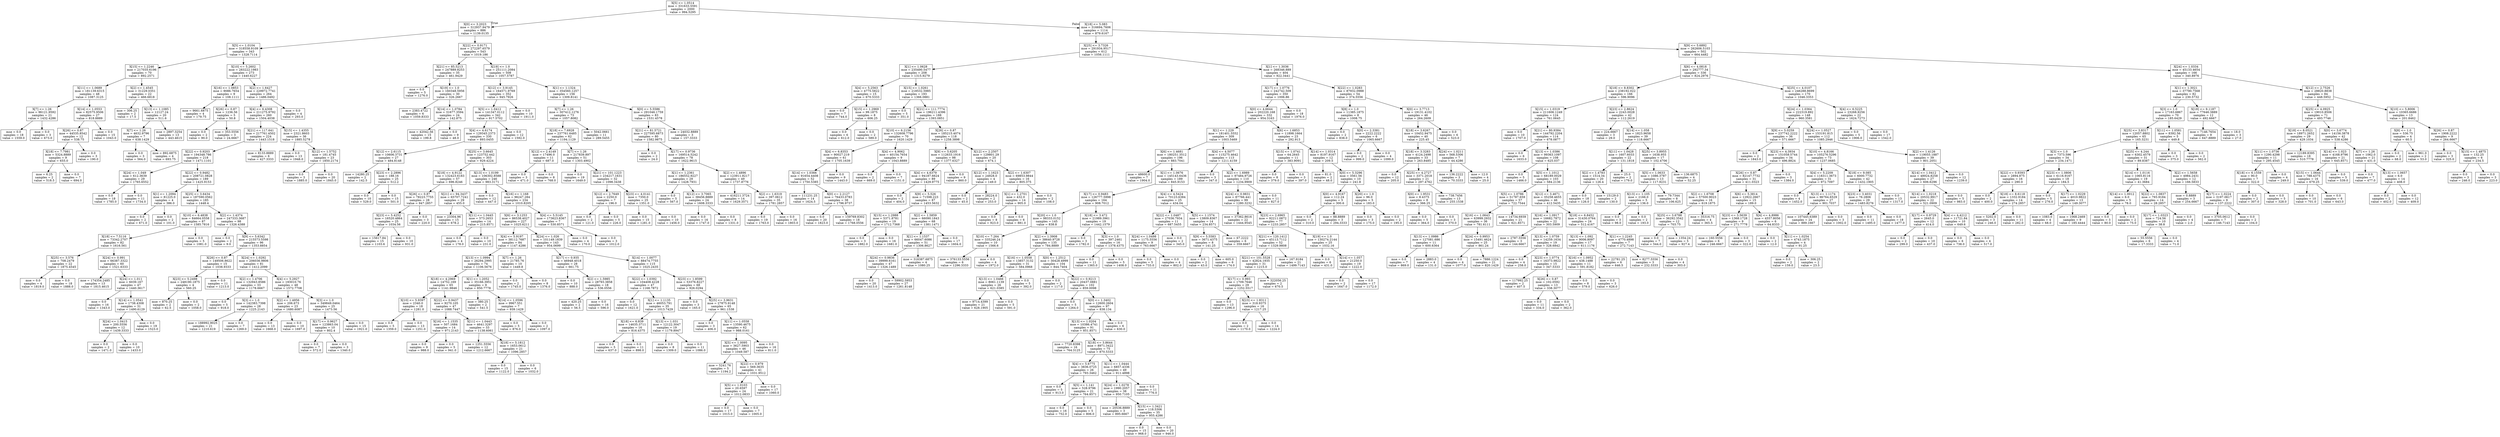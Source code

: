 digraph Tree {
node [shape=box] ;
0 [label="X[5] <= 1.0514\nmse = 331633.5591\nsamples = 2000\nvalue = 994.5295"] ;
1 [label="X[0] <= 3.2023\nmse = 312937.9479\nsamples = 886\nvalue = 1139.0135"] ;
0 -> 1 [labeldistance=2.5, labelangle=45, headlabel="True"] ;
2 [label="X[5] <= 1.0104\nmse = 318558.9109\nsamples = 343\nvalue = 1328.7114"] ;
1 -> 2 ;
3 [label="X[15] <= 1.2246\nmse = 217035.6196\nsamples = 70\nvalue = 892.2571"] ;
2 -> 3 ;
4 [label="X[11] <= 1.0689\nmse = 181139.6315\nsamples = 48\nvalue = 1087.3125"] ;
3 -> 4 ;
5 [label="X[7] <= 1.26\nmse = 96121.9592\nsamples = 21\nvalue = 1432.4286"] ;
4 -> 5 ;
6 [label="mse = 0.0\nsamples = 18\nvalue = 1559.0"] ;
5 -> 6 ;
7 [label="mse = 0.0\nsamples = 3\nvalue = 673.0"] ;
5 -> 7 ;
8 [label="X[14] <= 1.0553\nmse = 82575.9506\nsamples = 27\nvalue = 818.8889"] ;
4 -> 8 ;
9 [label="X[26] <= 0.87\nmse = 44535.8542\nsamples = 12\nvalue = 538.75"] ;
8 -> 9 ;
10 [label="X[18] <= 7.7981\nmse = 5324.8889\nsamples = 9\nvalue = 655.0"] ;
9 -> 10 ;
11 [label="mse = 6.25\nsamples = 2\nvalue = 518.5"] ;
10 -> 11 ;
12 [label="mse = 0.0\nsamples = 7\nvalue = 694.0"] ;
10 -> 12 ;
13 [label="mse = 0.0\nsamples = 3\nvalue = 190.0"] ;
9 -> 13 ;
14 [label="mse = 0.0\nsamples = 15\nvalue = 1043.0"] ;
8 -> 14 ;
15 [label="X[2] <= 1.4545\nmse = 31229.0351\nsamples = 22\nvalue = 466.6818"] ;
3 -> 15 ;
16 [label="mse = 306.25\nsamples = 2\nvalue = 17.5"] ;
15 -> 16 ;
17 [label="X[13] <= 1.1085\nmse = 12127.24\nsamples = 20\nvalue = 511.6"] ;
15 -> 17 ;
18 [label="X[7] <= 1.26\nmse = 4632.9796\nsamples = 7\nvalue = 638.1429"] ;
17 -> 18 ;
19 [label="mse = 0.0\nsamples = 3\nvalue = 564.0"] ;
18 -> 19 ;
20 [label="mse = 892.6875\nsamples = 4\nvalue = 693.75"] ;
18 -> 20 ;
21 [label="mse = 2897.3254\nsamples = 13\nvalue = 443.4615"] ;
17 -> 21 ;
22 [label="X[10] <= 5.2602\nmse = 283222.1983\nsamples = 273\nvalue = 1440.6227"] ;
2 -> 22 ;
23 [label="X[16] <= 1.0853\nmse = 9086.7654\nsamples = 9\nvalue = 108.1111"] ;
22 -> 23 ;
24 [label="mse = 9661.6875\nsamples = 4\nvalue = 179.75"] ;
23 -> 24 ;
25 [label="X[26] <= 0.87\nmse = 1236.56\nsamples = 5\nvalue = 50.8"] ;
23 -> 25 ;
26 [label="mse = 0.0\nsamples = 2\nvalue = 90.0"] ;
25 -> 26 ;
27 [label="mse = 353.5556\nsamples = 3\nvalue = 24.6667"] ;
25 -> 27 ;
28 [label="X[2] <= 1.6427\nmse = 229972.7741\nsamples = 264\nvalue = 1486.0492"] ;
22 -> 28 ;
29 [label="X[4] <= 6.4308\nmse = 211275.9792\nsamples = 260\nvalue = 1504.4038"] ;
28 -> 29 ;
30 [label="X[21] <= 117.641\nmse = 217761.4502\nsamples = 224\nvalue = 1443.1518"] ;
29 -> 30 ;
31 [label="X[22] <= 0.9203\nmse = 194348.786\nsamples = 218\nvalue = 1471.1101"] ;
30 -> 31 ;
32 [label="X[24] <= 1.049\nmse = 612.3639\nsamples = 29\nvalue = 1765.6552"] ;
31 -> 32 ;
33 [label="mse = 0.0\nsamples = 18\nvalue = 1785.0"] ;
32 -> 33 ;
34 [label="mse = 0.0\nsamples = 11\nvalue = 1734.0"] ;
32 -> 34 ;
35 [label="X[22] <= 0.9482\nmse = 208721.0828\nsamples = 189\nvalue = 1425.9153"] ;
31 -> 35 ;
36 [label="X[1] <= 1.2094\nmse = 81225.0\nsamples = 4\nvalue = 386.0"] ;
35 -> 36 ;
37 [label="mse = 0.0\nsamples = 2\nvalue = 671.0"] ;
36 -> 37 ;
38 [label="mse = 0.0\nsamples = 2\nvalue = 101.0"] ;
36 -> 38 ;
39 [label="X[25] <= 3.6434\nmse = 187590.0562\nsamples = 185\nvalue = 1448.4"] ;
35 -> 39 ;
40 [label="X[10] <= 6.4838\nmse = 84664.0558\nsamples = 87\nvalue = 1585.7816"] ;
39 -> 40 ;
41 [label="X[18] <= 7.5116\nmse = 73342.2707\nsamples = 82\nvalue = 1616.561"] ;
40 -> 41 ;
42 [label="X[25] <= 3.576\nmse = 708.2479\nsamples = 22\nvalue = 1875.4545"] ;
41 -> 42 ;
43 [label="mse = 0.0\nsamples = 4\nvalue = 1819.0"] ;
42 -> 43 ;
44 [label="mse = 0.0\nsamples = 18\nvalue = 1888.0"] ;
42 -> 44 ;
45 [label="X[24] <= 0.991\nmse = 66387.3322\nsamples = 60\nvalue = 1521.6333"] ;
41 -> 45 ;
46 [label="mse = 174354.2485\nsamples = 13\nvalue = 1815.4615"] ;
45 -> 46 ;
47 [label="X[24] <= 1.011\nmse = 6039.167\nsamples = 47\nvalue = 1440.3617"] ;
45 -> 47 ;
48 [label="mse = 0.0\nsamples = 16\nvalue = 1343.0"] ;
47 -> 48 ;
49 [label="X[14] <= 1.0541\nmse = 1738.4308\nsamples = 31\nvalue = 1490.6129"] ;
47 -> 49 ;
50 [label="X[24] <= 1.0415\nmse = 200.5556\nsamples = 12\nvalue = 1439.3333"] ;
49 -> 50 ;
51 [label="mse = 0.0\nsamples = 2\nvalue = 1471.0"] ;
50 -> 51 ;
52 [label="mse = 0.0\nsamples = 10\nvalue = 1433.0"] ;
50 -> 52 ;
53 [label="mse = 0.0\nsamples = 19\nvalue = 1523.0"] ;
49 -> 53 ;
54 [label="mse = 0.0\nsamples = 5\nvalue = 1081.0"] ;
40 -> 54 ;
55 [label="X[2] <= 1.4374\nmse = 247333.3687\nsamples = 98\nvalue = 1326.4388"] ;
39 -> 55 ;
56 [label="mse = 0.0\nsamples = 2\nvalue = 9.0"] ;
55 -> 56 ;
57 [label="X[9] <= 5.6342\nmse = 215573.5598\nsamples = 96\nvalue = 1353.8854"] ;
55 -> 57 ;
58 [label="X[26] <= 0.87\nmse = 149506.8622\nsamples = 15\nvalue = 1038.9333"] ;
57 -> 58 ;
59 [label="X[23] <= 5.2498\nmse = 248190.1875\nsamples = 4\nvalue = 560.25"] ;
58 -> 59 ;
60 [label="mse = 870.25\nsamples = 2\nvalue = 62.5"] ;
59 -> 60 ;
61 [label="mse = 0.0\nsamples = 2\nvalue = 1058.0"] ;
59 -> 61 ;
62 [label="mse = 0.0\nsamples = 11\nvalue = 1213.0"] ;
58 -> 62 ;
63 [label="X[24] <= 1.0292\nmse = 206036.9806\nsamples = 81\nvalue = 1412.2099"] ;
57 -> 63 ;
64 [label="X[2] <= 1.4706\nmse = 132943.8586\nsamples = 33\nvalue = 1178.6667"] ;
63 -> 64 ;
65 [label="mse = 0.0\nsamples = 5\nvalue = 918.0"] ;
64 -> 65 ;
66 [label="X[3] <= 1.0\nmse = 142383.7398\nsamples = 28\nvalue = 1225.2143"] ;
64 -> 66 ;
67 [label="mse = 188992.9025\nsamples = 21\nvalue = 1210.619"] ;
66 -> 67 ;
68 [label="mse = 0.0\nsamples = 7\nvalue = 1269.0"] ;
66 -> 68 ;
69 [label="X[4] <= 5.2927\nmse = 193010.76\nsamples = 48\nvalue = 1572.7708"] ;
63 -> 69 ;
70 [label="X[2] <= 1.4956\nmse = 206.673\nsamples = 23\nvalue = 1680.6087"] ;
69 -> 70 ;
71 [label="mse = 0.0\nsamples = 13\nvalue = 1668.0"] ;
70 -> 71 ;
72 [label="mse = 0.0\nsamples = 10\nvalue = 1697.0"] ;
70 -> 72 ;
73 [label="X[3] <= 1.0\nmse = 349849.0464\nsamples = 25\nvalue = 1473.56"] ;
69 -> 73 ;
74 [label="X[17] <= 0.9627\nmse = 123863.04\nsamples = 10\nvalue = 802.4"] ;
73 -> 74 ;
75 [label="mse = 0.0\nsamples = 7\nvalue = 572.0"] ;
74 -> 75 ;
76 [label="mse = 0.0\nsamples = 3\nvalue = 1340.0"] ;
74 -> 76 ;
77 [label="mse = 0.0\nsamples = 15\nvalue = 1921.0"] ;
73 -> 77 ;
78 [label="mse = 8133.8889\nsamples = 6\nvalue = 427.3333"] ;
30 -> 78 ;
79 [label="X[15] <= 1.4355\nmse = 2321.8603\nsamples = 36\nvalue = 1885.5278"] ;
29 -> 79 ;
80 [label="mse = 0.0\nsamples = 13\nvalue = 1948.0"] ;
79 -> 80 ;
81 [label="X[12] <= 1.5752\nmse = 181.4745\nsamples = 23\nvalue = 1850.2174"] ;
79 -> 81 ;
82 [label="mse = 0.0\nsamples = 3\nvalue = 1885.0"] ;
81 -> 82 ;
83 [label="mse = 0.0\nsamples = 20\nvalue = 1845.0"] ;
81 -> 83 ;
84 [label="mse = 0.0\nsamples = 4\nvalue = 293.0"] ;
28 -> 84 ;
85 [label="X[22] <= 0.9171\nmse = 272297.6579\nsamples = 543\nvalue = 1019.186"] ;
1 -> 85 ;
86 [label="X[21] <= 85.5213\nmse = 247889.8253\nsamples = 35\nvalue = 461.9429"] ;
85 -> 86 ;
87 [label="mse = 0.0\nsamples = 5\nvalue = 1276.0"] ;
86 -> 87 ;
88 [label="X[19] <= 1.0\nmse = 160348.5956\nsamples = 30\nvalue = 326.2667"] ;
86 -> 88 ;
89 [label="mse = 2383.4722\nsamples = 6\nvalue = 1059.8333"] ;
88 -> 89 ;
90 [label="X[14] <= 1.0784\nmse = 31677.3594\nsamples = 24\nvalue = 142.875"] ;
88 -> 90 ;
91 [label="mse = 42042.56\nsamples = 15\nvalue = 199.8"] ;
90 -> 91 ;
92 [label="mse = 0.0\nsamples = 9\nvalue = 48.0"] ;
90 -> 92 ;
93 [label="X[19] <= 1.0\nmse = 251111.2084\nsamples = 508\nvalue = 1057.5787"] ;
85 -> 93 ;
94 [label="X[12] <= 3.9145\nmse = 164571.9769\nsamples = 352\nvalue = 945.7926"] ;
93 -> 94 ;
95 [label="X[5] <= 1.0412\nmse = 141347.0112\nsamples = 342\nvalue = 917.5702"] ;
94 -> 95 ;
96 [label="X[4] <= 4.6174\nmse = 129345.2373\nsamples = 330\nvalue = 893.0455"] ;
95 -> 96 ;
97 [label="X[12] <= 2.6115\nmse = 10606.3731\nsamples = 27\nvalue = 484.8148"] ;
96 -> 97 ;
98 [label="mse = 14280.25\nsamples = 2\nvalue = 142.5"] ;
97 -> 98 ;
99 [label="X[23] <= 2.2896\nmse = 188.16\nsamples = 25\nvalue = 512.2"] ;
97 -> 99 ;
100 [label="mse = 0.0\nsamples = 10\nvalue = 529.0"] ;
99 -> 100 ;
101 [label="mse = 0.0\nsamples = 15\nvalue = 501.0"] ;
99 -> 101 ;
102 [label="X[25] <= 3.6645\nmse = 123752.442\nsamples = 303\nvalue = 929.4224"] ;
96 -> 102 ;
103 [label="X[18] <= 4.9122\nmse = 132423.6183\nsamples = 57\nvalue = 696.8246"] ;
102 -> 103 ;
104 [label="X[26] <= 0.87\nmse = 78223.7755\nsamples = 28\nvalue = 947.2857"] ;
103 -> 104 ;
105 [label="X[23] <= 5.4252\nmse = 16520.4864\nsamples = 25\nvalue = 1034.56"] ;
104 -> 105 ;
106 [label="mse = 15617.84\nsamples = 15\nvalue = 1103.6"] ;
105 -> 106 ;
107 [label="mse = 0.0\nsamples = 10\nvalue = 931.0"] ;
105 -> 107 ;
108 [label="mse = 0.0\nsamples = 3\nvalue = 220.0"] ;
104 -> 108 ;
109 [label="X[21] <= 94.3437\nmse = 65707.7241\nsamples = 29\nvalue = 455.0"] ;
103 -> 109 ;
110 [label="mse = 23304.96\nsamples = 15\nvalue = 678.2"] ;
109 -> 110 ;
111 [label="X[11] <= 1.0445\nmse = 573.2653\nsamples = 14\nvalue = 215.8571"] ;
109 -> 111 ;
112 [label="mse = 0.0\nsamples = 4\nvalue = 178.0"] ;
111 -> 112 ;
113 [label="mse = 0.0\nsamples = 10\nvalue = 231.0"] ;
111 -> 113 ;
114 [label="X[13] <= 1.0199\nmse = 106302.8588\nsamples = 246\nvalue = 983.3171"] ;
102 -> 114 ;
115 [label="mse = 0.0\nsamples = 12\nvalue = 447.0"] ;
114 -> 115 ;
116 [label="X[16] <= 1.168\nmse = 96247.284\nsamples = 234\nvalue = 1010.8205"] ;
114 -> 116 ;
117 [label="X[6] <= 3.1253\nmse = 86538.4027\nsamples = 227\nvalue = 1025.6211"] ;
116 -> 117 ;
118 [label="X[4] <= 5.9197\nmse = 38112.7687\nsamples = 84\nvalue = 1147.4286"] ;
117 -> 118 ;
119 [label="X[13] <= 1.0994\nmse = 26294.2995\nsamples = 74\nvalue = 1106.5676"] ;
118 -> 119 ;
120 [label="X[18] <= 4.2969\nmse = 14752.169\nsamples = 65\nvalue = 1141.9846"] ;
119 -> 120 ;
121 [label="X[10] <= 5.9397\nmse = 2340.0\nsamples = 18\nvalue = 1281.0"] ;
120 -> 121 ;
122 [label="mse = 0.0\nsamples = 5\nvalue = 1359.0"] ;
121 -> 122 ;
123 [label="mse = 0.0\nsamples = 13\nvalue = 1251.0"] ;
121 -> 123 ;
124 [label="X[22] <= 0.9437\nmse = 9270.105\nsamples = 47\nvalue = 1088.7447"] ;
120 -> 124 ;
125 [label="X[16] <= 1.1535\nmse = 507.1684\nsamples = 14\nvalue = 971.2143"] ;
124 -> 125 ;
126 [label="mse = 0.0\nsamples = 9\nvalue = 988.0"] ;
125 -> 126 ;
127 [label="mse = 0.0\nsamples = 5\nvalue = 941.0"] ;
125 -> 127 ;
128 [label="X[11] <= 1.0443\nmse = 4641.3297\nsamples = 33\nvalue = 1138.6061"] ;
124 -> 128 ;
129 [label="mse = 1251.5556\nsamples = 12\nvalue = 1212.6667"] ;
128 -> 129 ;
130 [label="X[18] <= 5.1812\nmse = 1653.0612\nsamples = 21\nvalue = 1096.2857"] ;
128 -> 130 ;
131 [label="mse = 0.0\nsamples = 15\nvalue = 1122.0"] ;
130 -> 131 ;
132 [label="mse = 0.0\nsamples = 6\nvalue = 1032.0"] ;
130 -> 132 ;
133 [label="X[1] <= 1.2052\nmse = 35166.3951\nsamples = 9\nvalue = 850.7778"] ;
119 -> 133 ;
134 [label="mse = 380.25\nsamples = 2\nvalue = 541.5"] ;
133 -> 134 ;
135 [label="X[14] <= 1.0596\nmse = 9967.551\nsamples = 7\nvalue = 939.1429"] ;
133 -> 135 ;
136 [label="mse = 0.0\nsamples = 5\nvalue = 876.0"] ;
135 -> 136 ;
137 [label="mse = 0.0\nsamples = 2\nvalue = 1097.0"] ;
135 -> 137 ;
138 [label="X[7] <= 1.26\nmse = 21785.76\nsamples = 10\nvalue = 1449.8"] ;
118 -> 138 ;
139 [label="mse = 0.0\nsamples = 2\nvalue = 1745.0"] ;
138 -> 139 ;
140 [label="mse = 0.0\nsamples = 8\nvalue = 1376.0"] ;
138 -> 140 ;
141 [label="X[24] <= 1.026\nmse = 101149.1839\nsamples = 143\nvalue = 954.0699"] ;
117 -> 141 ;
142 [label="X[17] <= 0.935\nmse = 46948.4018\nsamples = 28\nvalue = 661.75"] ;
141 -> 142 ;
143 [label="mse = 0.0\nsamples = 10\nvalue = 888.0"] ;
142 -> 143 ;
144 [label="X[2] <= 1.5985\nmse = 28793.3858\nsamples = 18\nvalue = 536.0556"] ;
142 -> 144 ;
145 [label="mse = 420.25\nsamples = 2\nvalue = 56.5"] ;
144 -> 145 ;
146 [label="mse = 0.0\nsamples = 16\nvalue = 596.0"] ;
144 -> 146 ;
147 [label="X[14] <= 1.0077\nmse = 88474.7755\nsamples = 115\nvalue = 1025.2435"] ;
141 -> 147 ;
148 [label="X[22] <= 1.0392\nmse = 104408.4228\nsamples = 47\nvalue = 1168.7872"] ;
147 -> 148 ;
149 [label="mse = 0.0\nsamples = 12\nvalue = 1621.0"] ;
148 -> 149 ;
150 [label="X[1] <= 1.1135\nmse = 46053.791\nsamples = 35\nvalue = 1013.7429"] ;
148 -> 150 ;
151 [label="X[18] <= 6.839\nmse = 14635.3711\nsamples = 16\nvalue = 816.4375"] ;
150 -> 151 ;
152 [label="mse = 0.0\nsamples = 5\nvalue = 637.0"] ;
151 -> 152 ;
153 [label="mse = 0.0\nsamples = 11\nvalue = 898.0"] ;
151 -> 153 ;
154 [label="X[13] <= 1.031\nmse = 12122.3047\nsamples = 19\nvalue = 1179.8947"] ;
150 -> 154 ;
155 [label="mse = 0.0\nsamples = 8\nvalue = 1309.0"] ;
154 -> 155 ;
156 [label="mse = 0.0\nsamples = 11\nvalue = 1086.0"] ;
154 -> 156 ;
157 [label="X[23] <= 1.8599\nmse = 53376.8227\nsamples = 68\nvalue = 926.0294"] ;
147 -> 157 ;
158 [label="mse = 0.0\nsamples = 3\nvalue = 165.0"] ;
157 -> 158 ;
159 [label="X[25] <= 3.9631\nmse = 27875.9148\nsamples = 65\nvalue = 961.1538"] ;
157 -> 159 ;
160 [label="mse = 0.0\nsamples = 3\nvalue = 406.0"] ;
159 -> 160 ;
161 [label="X[11] <= 1.0558\nmse = 13590.4675\nsamples = 62\nvalue = 988.0161"] ;
159 -> 161 ;
162 [label="X[5] <= 1.0095\nmse = 3627.5903\nsamples = 46\nvalue = 1049.587"] ;
161 -> 162 ;
163 [label="mse = 5241.76\nsamples = 5\nvalue = 1194.2"] ;
162 -> 163 ;
164 [label="X[22] <= 0.979\nmse = 569.3635\nsamples = 41\nvalue = 1031.9512"] ;
162 -> 164 ;
165 [label="X[5] <= 1.0103\nmse = 20.6597\nsamples = 24\nvalue = 1012.0833"] ;
164 -> 165 ;
166 [label="mse = 0.0\nsamples = 17\nvalue = 1015.0"] ;
165 -> 166 ;
167 [label="mse = 0.0\nsamples = 7\nvalue = 1005.0"] ;
165 -> 167 ;
168 [label="mse = 0.0\nsamples = 17\nvalue = 1060.0"] ;
164 -> 168 ;
169 [label="mse = 0.0\nsamples = 16\nvalue = 811.0"] ;
161 -> 169 ;
170 [label="X[4] <= 5.5145\nmse = 173623.8367\nsamples = 7\nvalue = 530.8571"] ;
116 -> 170 ;
171 [label="mse = 0.0\nsamples = 4\nvalue = 170.0"] ;
170 -> 171 ;
172 [label="mse = 0.0\nsamples = 3\nvalue = 1012.0"] ;
170 -> 172 ;
173 [label="mse = 0.0\nsamples = 12\nvalue = 1592.0"] ;
95 -> 173 ;
174 [label="mse = 0.0\nsamples = 10\nvalue = 1911.0"] ;
94 -> 174 ;
175 [label="X[1] <= 1.1324\nmse = 354560.1257\nsamples = 156\nvalue = 1309.8141"] ;
93 -> 175 ;
176 [label="X[7] <= 1.26\nmse = 307412.1276\nsamples = 73\nvalue = 1057.8082"] ;
175 -> 176 ;
177 [label="X[18] <= 7.6928\nmse = 237761.6485\nsamples = 62\nvalue = 1194.1129"] ;
176 -> 177 ;
178 [label="X[12] <= 2.4149\nmse = 17496.0\nsamples = 11\nvalue = 687.0"] ;
177 -> 178 ;
179 [label="mse = 0.0\nsamples = 3\nvalue = 471.0"] ;
178 -> 179 ;
180 [label="mse = 0.0\nsamples = 8\nvalue = 768.0"] ;
178 -> 180 ;
181 [label="X[7] <= 1.26\nmse = 217839.897\nsamples = 51\nvalue = 1303.4902"] ;
177 -> 181 ;
182 [label="mse = 0.0\nsamples = 19\nvalue = 1649.0"] ;
181 -> 182 ;
183 [label="X[21] <= 101.1223\nmse = 234217.1631\nsamples = 32\nvalue = 1098.3438"] ;
181 -> 183 ;
184 [label="X[12] <= 2.7649\nmse = 2250.0\nsamples = 7\nvalue = 196.0"] ;
183 -> 184 ;
185 [label="mse = 0.0\nsamples = 2\nvalue = 121.0"] ;
184 -> 185 ;
186 [label="mse = 0.0\nsamples = 5\nvalue = 226.0"] ;
184 -> 186 ;
187 [label="X[23] <= 4.0141\nmse = 7350.0\nsamples = 25\nvalue = 1351.0"] ;
183 -> 187 ;
188 [label="mse = 0.0\nsamples = 15\nvalue = 1281.0"] ;
187 -> 188 ;
189 [label="mse = 0.0\nsamples = 10\nvalue = 1456.0"] ;
187 -> 189 ;
190 [label="mse = 5042.0661\nsamples = 11\nvalue = 289.5455"] ;
176 -> 190 ;
191 [label="X[0] <= 5.5586\nmse = 291046.1759\nsamples = 83\nvalue = 1531.4578"] ;
175 -> 191 ;
192 [label="X[21] <= 81.5721\nmse = 227595.6873\nsamples = 80\nvalue = 1582.9875"] ;
191 -> 192 ;
193 [label="mse = 0.0\nsamples = 2\nvalue = 24.0"] ;
192 -> 193 ;
194 [label="X[17] <= 0.9736\nmse = 169514.5242\nsamples = 78\nvalue = 1622.9615"] ;
192 -> 194 ;
195 [label="X[1] <= 1.2361\nmse = 186552.9227\nsamples = 29\nvalue = 1428.7931"] ;
194 -> 195 ;
196 [label="mse = 0.0\nsamples = 5\nvalue = 567.0"] ;
195 -> 196 ;
197 [label="X[12] <= 3.7065\nmse = 38456.8889\nsamples = 24\nvalue = 1608.3333"] ;
195 -> 197 ;
198 [label="mse = 0.0\nsamples = 16\nvalue = 1747.0"] ;
197 -> 198 ;
199 [label="mse = 0.0\nsamples = 8\nvalue = 1331.0"] ;
197 -> 199 ;
200 [label="X[2] <= 1.4896\nmse = 123911.8217\nsamples = 49\nvalue = 1737.8776"] ;
194 -> 200 ;
201 [label="mse = 416211.3724\nsamples = 14\nvalue = 1629.3571"] ;
200 -> 201 ;
202 [label="X[2] <= 1.6319\nmse = 397.0612\nsamples = 35\nvalue = 1781.2857"] ;
200 -> 202 ;
203 [label="mse = 0.0\nsamples = 19\nvalue = 1763.0"] ;
202 -> 203 ;
204 [label="mse = 0.0\nsamples = 16\nvalue = 1803.0"] ;
202 -> 204 ;
205 [label="mse = 24032.8889\nsamples = 3\nvalue = 157.3333"] ;
191 -> 205 ;
206 [label="X[18] <= 5.083\nmse = 316694.7606\nsamples = 1114\nvalue = 879.6167"] ;
0 -> 206 [labeldistance=2.5, labelangle=-45, headlabel="False"] ;
207 [label="X[25] <= 3.7326\nmse = 291934.9517\nsamples = 612\nvalue = 1056.1111"] ;
206 -> 207 ;
208 [label="X[1] <= 1.0628\nmse = 235490.5477\nsamples = 208\nvalue = 1315.9279"] ;
207 -> 208 ;
209 [label="X[4] <= 5.2563\nmse = 4775.5822\nsamples = 15\nvalue = 670.5333"] ;
208 -> 209 ;
210 [label="mse = 0.0\nsamples = 7\nvalue = 744.0"] ;
209 -> 210 ;
211 [label="X[15] <= 1.2969\nmse = 99.1875\nsamples = 8\nvalue = 606.25"] ;
209 -> 211 ;
212 [label="mse = 0.0\nsamples = 6\nvalue = 612.0"] ;
211 -> 212 ;
213 [label="mse = 0.0\nsamples = 2\nvalue = 589.0"] ;
211 -> 213 ;
214 [label="X[15] <= 1.0261\nmse = 218532.5985\nsamples = 193\nvalue = 1366.0881"] ;
208 -> 214 ;
215 [label="mse = 0.0\nsamples = 5\nvalue = 351.0"] ;
214 -> 215 ;
216 [label="X[21] <= 111.7774\nmse = 196211.4396\nsamples = 188\nvalue = 1393.0851"] ;
214 -> 216 ;
217 [label="X[10] <= 6.2156\nmse = 132608.7796\nsamples = 70\nvalue = 1620.1429"] ;
216 -> 217 ;
218 [label="X[4] <= 6.8353\nmse = 90027.219\nsamples = 61\nvalue = 1705.1639"] ;
217 -> 218 ;
219 [label="X[14] <= 1.0366\nmse = 91654.4408\nsamples = 52\nvalue = 1750.5385"] ;
218 -> 219 ;
220 [label="mse = 111231.25\nsamples = 14\nvalue = 1624.5"] ;
219 -> 220 ;
221 [label="X[0] <= 2.2127\nmse = 76433.0783\nsamples = 38\nvalue = 1796.9737"] ;
219 -> 221 ;
222 [label="mse = 0.0\nsamples = 20\nvalue = 1823.0"] ;
221 -> 222 ;
223 [label="mse = 159769.8302\nsamples = 18\nvalue = 1768.0556"] ;
221 -> 223 ;
224 [label="mse = 0.0\nsamples = 9\nvalue = 1443.0"] ;
218 -> 224 ;
225 [label="X[4] <= 4.9062\nmse = 40154.7654\nsamples = 9\nvalue = 1043.8889"] ;
217 -> 225 ;
226 [label="mse = 0.0\nsamples = 2\nvalue = 669.0"] ;
225 -> 226 ;
227 [label="mse = 0.0\nsamples = 7\nvalue = 1151.0"] ;
225 -> 227 ;
228 [label="X[26] <= 0.87\nmse = 185215.4074\nsamples = 118\nvalue = 1258.3898"] ;
216 -> 228 ;
229 [label="X[9] <= 5.6205\nmse = 112633.1916\nsamples = 98\nvalue = 1377.6327"] ;
228 -> 229 ;
230 [label="X[4] <= 4.6379\nmse = 94187.6624\nsamples = 89\nvalue = 1429.9775"] ;
229 -> 230 ;
231 [label="mse = 0.0\nsamples = 2\nvalue = 404.0"] ;
230 -> 231 ;
232 [label="X[9] <= 5.526\nmse = 71598.223\nsamples = 87\nvalue = 1453.5632"] ;
230 -> 232 ;
233 [label="X[15] <= 1.2988\nmse = 5371.8781\nsamples = 19\nvalue = 1712.7368"] ;
232 -> 233 ;
234 [label="mse = 0.0\nsamples = 3\nvalue = 1882.0"] ;
233 -> 234 ;
235 [label="mse = 0.0\nsamples = 16\nvalue = 1681.0"] ;
233 -> 235 ;
236 [label="X[2] <= 1.5859\nmse = 66090.1843\nsamples = 68\nvalue = 1381.1471"] ;
232 -> 236 ;
237 [label="X[1] <= 1.1537\nmse = 66047.6086\nsamples = 51\nvalue = 1306.8627"] ;
236 -> 237 ;
238 [label="X[24] <= 0.9836\nmse = 39999.6161\nsamples = 47\nvalue = 1326.1489"] ;
237 -> 238 ;
239 [label="mse = 0.0\nsamples = 20\nvalue = 1413.0"] ;
238 -> 239 ;
240 [label="mse = 59902.5953\nsamples = 27\nvalue = 1261.8148"] ;
238 -> 240 ;
241 [label="mse = 316387.6875\nsamples = 4\nvalue = 1080.25"] ;
237 -> 241 ;
242 [label="mse = 0.0\nsamples = 17\nvalue = 1604.0"] ;
236 -> 242 ;
243 [label="mse = 0.0\nsamples = 9\nvalue = 860.0"] ;
229 -> 243 ;
244 [label="X[12] <= 2.2507\nmse = 129801.29\nsamples = 20\nvalue = 674.1"] ;
228 -> 244 ;
245 [label="X[12] <= 1.1623\nmse = 24928.0\nsamples = 4\nvalue = 149.0"] ;
244 -> 245 ;
246 [label="mse = 0.0\nsamples = 2\nvalue = 45.0"] ;
245 -> 246 ;
247 [label="mse = 28224.0\nsamples = 2\nvalue = 253.0"] ;
245 -> 247 ;
248 [label="X[2] <= 1.6307\nmse = 69853.9844\nsamples = 16\nvalue = 805.375"] ;
244 -> 248 ;
249 [label="X[1] <= 1.2701\nmse = 432.0\nsamples = 14\nvalue = 905.0"] ;
248 -> 249 ;
250 [label="mse = 0.0\nsamples = 8\nvalue = 923.0"] ;
249 -> 250 ;
251 [label="mse = 0.0\nsamples = 6\nvalue = 881.0"] ;
249 -> 251 ;
252 [label="mse = 0.0\nsamples = 2\nvalue = 108.0"] ;
248 -> 252 ;
253 [label="X[1] <= 1.3036\nmse = 268346.889\nsamples = 404\nvalue = 922.3441"] ;
207 -> 253 ;
254 [label="X[17] <= 1.0776\nmse = 242742.509\nsamples = 350\nvalue = 1006.86"] ;
253 -> 254 ;
255 [label="X[0] <= 4.6644\nmse = 202220.168\nsamples = 332\nvalue = 954.3163"] ;
254 -> 255 ;
256 [label="X[1] <= 1.229\nmse = 181401.5552\nsamples = 309\nvalue = 1003.5469"] ;
255 -> 256 ;
257 [label="X[6] <= 1.4681\nmse = 180251.3512\nsamples = 196\nvalue = 883.7041"] ;
256 -> 257 ;
258 [label="mse = 48600.0\nsamples = 7\nvalue = 1904.0"] ;
257 -> 258 ;
259 [label="X[1] <= 1.0676\nmse = 145143.6436\nsamples = 189\nvalue = 845.9153"] ;
257 -> 259 ;
260 [label="X[17] <= 0.9483\nmse = 126777.5998\nsamples = 164\nvalue = 908.7012"] ;
259 -> 260 ;
261 [label="X[20] <= 1.0\nmse = 98333.0152\nsamples = 145\nvalue = 838.8"] ;
260 -> 261 ;
262 [label="X[10] <= 7.264\nmse = 335246.24\nsamples = 10\nvalue = 1566.6"] ;
261 -> 262 ;
263 [label="mse = 376133.5556\nsamples = 6\nvalue = 1296.3333"] ;
262 -> 263 ;
264 [label="mse = 0.0\nsamples = 4\nvalue = 1972.0"] ;
262 -> 264 ;
265 [label="X[2] <= 1.3908\nmse = 38640.9728\nsamples = 135\nvalue = 784.8889"] ;
261 -> 265 ;
266 [label="X[16] <= 1.0558\nmse = 13857.3132\nsamples = 31\nvalue = 584.0968"] ;
265 -> 266 ;
267 [label="X[13] <= 1.0466\nmse = 8061.1139\nsamples = 26\nvalue = 621.0385"] ;
266 -> 267 ;
268 [label="mse = 9714.4399\nsamples = 21\nvalue = 628.1905"] ;
267 -> 268 ;
269 [label="mse = 0.0\nsamples = 5\nvalue = 591.0"] ;
267 -> 269 ;
270 [label="mse = 0.0\nsamples = 5\nvalue = 392.0"] ;
266 -> 270 ;
271 [label="X[0] <= 1.2512\nmse = 30428.4999\nsamples = 104\nvalue = 844.7404"] ;
265 -> 271 ;
272 [label="mse = 0.0\nsamples = 2\nvalue = 117.0"] ;
271 -> 272 ;
273 [label="X[22] <= 0.9213\nmse = 20437.0881\nsamples = 102\nvalue = 859.0098"] ;
271 -> 273 ;
274 [label="mse = 0.0\nsamples = 5\nvalue = 1264.0"] ;
273 -> 274 ;
275 [label="X[0] <= 1.3402\nmse = 12600.2604\nsamples = 97\nvalue = 838.134"] ;
273 -> 275 ;
276 [label="X[13] <= 1.0204\nmse = 10386.4741\nsamples = 91\nvalue = 851.8571"] ;
275 -> 276 ;
277 [label="mse = 7720.8398\nsamples = 16\nvalue = 764.3125"] ;
276 -> 277 ;
278 [label="X[18] <= 3.8644\nmse = 8971.3422\nsamples = 75\nvalue = 870.5333"] ;
276 -> 278 ;
279 [label="X[4] <= 5.6775\nmse = 3836.0725\nsamples = 26\nvalue = 793.3462"] ;
278 -> 279 ;
280 [label="mse = 0.0\nsamples = 5\nvalue = 913.0"] ;
279 -> 280 ;
281 [label="X[5] <= 1.141\nmse = 528.9796\nsamples = 21\nvalue = 764.8571"] ;
279 -> 281 ;
282 [label="mse = 0.0\nsamples = 16\nvalue = 752.0"] ;
281 -> 282 ;
283 [label="mse = 0.0\nsamples = 5\nvalue = 806.0"] ;
281 -> 283 ;
284 [label="X[11] <= 1.0444\nmse = 6857.4336\nsamples = 49\nvalue = 911.4898"] ;
278 -> 284 ;
285 [label="X[24] <= 1.0278\nmse = 1990.2057\nsamples = 38\nvalue = 950.7105"] ;
284 -> 285 ;
286 [label="mse = 20536.8889\nsamples = 3\nvalue = 895.6667"] ;
285 -> 286 ;
287 [label="X[15] <= 1.3421\nmse = 118.5306\nsamples = 35\nvalue = 955.4286"] ;
285 -> 287 ;
288 [label="mse = 0.0\nsamples = 15\nvalue = 968.0"] ;
287 -> 288 ;
289 [label="mse = 0.0\nsamples = 20\nvalue = 946.0"] ;
287 -> 289 ;
290 [label="mse = 0.0\nsamples = 11\nvalue = 776.0"] ;
284 -> 290 ;
291 [label="mse = 0.0\nsamples = 6\nvalue = 630.0"] ;
275 -> 291 ;
292 [label="X[18] <= 3.472\nmse = 21989.3961\nsamples = 19\nvalue = 1442.1579"] ;
260 -> 292 ;
293 [label="mse = 0.0\nsamples = 3\nvalue = 1782.0"] ;
292 -> 293 ;
294 [label="X[3] <= 1.0\nmse = 397.2461\nsamples = 16\nvalue = 1378.4375"] ;
292 -> 294 ;
295 [label="mse = 0.0\nsamples = 11\nvalue = 1365.0"] ;
294 -> 295 ;
296 [label="mse = 0.0\nsamples = 5\nvalue = 1408.0"] ;
294 -> 296 ;
297 [label="X[4] <= 4.5424\nmse = 70123.6384\nsamples = 25\nvalue = 434.04"] ;
259 -> 297 ;
298 [label="X[22] <= 1.0487\nmse = 27036.7934\nsamples = 11\nvalue = 687.5455"] ;
297 -> 298 ;
299 [label="X[24] <= 1.0498\nmse = 1175.5556\nsamples = 9\nvalue = 763.6667"] ;
298 -> 299 ;
300 [label="mse = 0.0\nsamples = 5\nvalue = 733.0"] ;
299 -> 300 ;
301 [label="mse = 0.0\nsamples = 4\nvalue = 802.0"] ;
299 -> 301 ;
302 [label="mse = 0.0\nsamples = 2\nvalue = 345.0"] ;
298 -> 302 ;
303 [label="X[5] <= 1.1574\nmse = 13809.8367\nsamples = 14\nvalue = 234.8571"] ;
297 -> 303 ;
304 [label="X[9] <= 5.5583\nmse = 3671.4375\nsamples = 8\nvalue = 141.25"] ;
303 -> 304 ;
305 [label="mse = 0.0\nsamples = 2\nvalue = 43.0"] ;
304 -> 305 ;
306 [label="mse = 605.0\nsamples = 6\nvalue = 174.0"] ;
304 -> 306 ;
307 [label="mse = 67.2222\nsamples = 6\nvalue = 359.6667"] ;
303 -> 307 ;
308 [label="X[4] <= 4.5077\nmse = 115275.4642\nsamples = 113\nvalue = 1211.4159"] ;
256 -> 308 ;
309 [label="mse = 0.0\nsamples = 3\nvalue = 347.0"] ;
308 -> 309 ;
310 [label="X[2] <= 1.6989\nmse = 97484.9726\nsamples = 110\nvalue = 1234.9909"] ;
308 -> 310 ;
311 [label="X[24] <= 0.9831\nmse = 87766.441\nsamples = 99\nvalue = 1280.3232"] ;
310 -> 311 ;
312 [label="mse = 37362.8616\nsamples = 22\nvalue = 1444.9545"] ;
311 -> 312 ;
313 [label="X[23] <= 2.6965\nmse = 92211.0872\nsamples = 77\nvalue = 1233.2857"] ;
311 -> 313 ;
314 [label="X[21] <= 120.1412\nmse = 45113.7112\nsamples = 52\nvalue = 1329.9808"] ;
313 -> 314 ;
315 [label="X[21] <= 101.5528\nmse = 42824.1935\nsamples = 31\nvalue = 1215.0"] ;
314 -> 315 ;
316 [label="X[17] <= 0.993\nmse = 1709.7646\nsamples = 29\nvalue = 1252.5517"] ;
315 -> 316 ;
317 [label="mse = 0.0\nsamples = 13\nvalue = 1296.0"] ;
316 -> 317 ;
318 [label="X[23] <= 1.8311\nmse = 318.9375\nsamples = 16\nvalue = 1217.25"] ;
316 -> 318 ;
319 [label="mse = 0.0\nsamples = 2\nvalue = 1170.0"] ;
318 -> 319 ;
320 [label="mse = 0.0\nsamples = 14\nvalue = 1224.0"] ;
318 -> 320 ;
321 [label="mse = 322056.25\nsamples = 2\nvalue = 670.5"] ;
315 -> 321 ;
322 [label="mse = 167.9184\nsamples = 21\nvalue = 1499.7143"] ;
314 -> 322 ;
323 [label="X[19] <= 1.0\nmse = 130274.2144\nsamples = 25\nvalue = 1032.16"] ;
313 -> 323 ;
324 [label="mse = 0.0\nsamples = 6\nvalue = 431.0"] ;
323 -> 324 ;
325 [label="X[14] <= 1.057\nmse = 21250.0\nsamples = 19\nvalue = 1222.0"] ;
323 -> 325 ;
326 [label="mse = 0.0\nsamples = 2\nvalue = 1647.0"] ;
325 -> 326 ;
327 [label="mse = 0.0\nsamples = 17\nvalue = 1172.0"] ;
325 -> 327 ;
328 [label="mse = 0.0\nsamples = 11\nvalue = 827.0"] ;
310 -> 328 ;
329 [label="X[6] <= 1.6853\nmse = 11898.1664\nsamples = 23\nvalue = 292.913"] ;
255 -> 329 ;
330 [label="X[15] <= 1.0741\nmse = 64.2645\nsamples = 11\nvalue = 383.9091"] ;
329 -> 330 ;
331 [label="mse = 0.0\nsamples = 8\nvalue = 379.0"] ;
330 -> 331 ;
332 [label="mse = 0.0\nsamples = 3\nvalue = 397.0"] ;
330 -> 332 ;
333 [label="X[14] <= 1.0314\nmse = 8197.9167\nsamples = 12\nvalue = 209.5"] ;
329 -> 333 ;
334 [label="mse = 81.0\nsamples = 2\nvalue = 48.0"] ;
333 -> 334 ;
335 [label="X[0] <= 5.3296\nmse = 3561.56\nsamples = 10\nvalue = 241.8"] ;
333 -> 335 ;
336 [label="X[0] <= 4.9167\nmse = 112.24\nsamples = 5\nvalue = 300.6"] ;
335 -> 336 ;
337 [label="mse = 0.0\nsamples = 2\nvalue = 310.0"] ;
336 -> 337 ;
338 [label="mse = 88.8889\nsamples = 3\nvalue = 294.3333"] ;
336 -> 338 ;
339 [label="X[20] <= 1.0\nmse = 96.0\nsamples = 5\nvalue = 183.0"] ;
335 -> 339 ;
340 [label="mse = 0.0\nsamples = 3\nvalue = 175.0"] ;
339 -> 340 ;
341 [label="mse = 0.0\nsamples = 2\nvalue = 195.0"] ;
339 -> 341 ;
342 [label="mse = 0.0\nsamples = 18\nvalue = 1976.0"] ;
254 -> 342 ;
343 [label="X[22] <= 1.0283\nmse = 87932.0988\nsamples = 54\nvalue = 374.5556"] ;
253 -> 343 ;
344 [label="X[8] <= 1.0\nmse = 11385.1875\nsamples = 8\nvalue = 1008.75"] ;
343 -> 344 ;
345 [label="mse = 0.0\nsamples = 2\nvalue = 838.0"] ;
344 -> 345 ;
346 [label="X[0] <= 2.3381\nmse = 2222.2222\nsamples = 6\nvalue = 1065.6667"] ;
344 -> 346 ;
347 [label="mse = 0.0\nsamples = 2\nvalue = 999.0"] ;
346 -> 347 ;
348 [label="mse = 0.0\nsamples = 4\nvalue = 1099.0"] ;
346 -> 348 ;
349 [label="X[0] <= 3.7713\nmse = 19131.4102\nsamples = 46\nvalue = 264.2609"] ;
343 -> 349 ;
350 [label="X[18] <= 3.6267\nmse = 10452.9475\nsamples = 40\nvalue = 225.45"] ;
349 -> 350 ;
351 [label="X[18] <= 3.3283\nmse = 4124.2498\nsamples = 33\nvalue = 263.8485"] ;
350 -> 351 ;
352 [label="mse = 0.0\nsamples = 12\nvalue = 205.0"] ;
351 -> 352 ;
353 [label="X[25] <= 4.2727\nmse = 3371.2018\nsamples = 21\nvalue = 297.4762"] ;
351 -> 353 ;
354 [label="X[0] <= 1.9531\nmse = 8.4375\nsamples = 8\nvalue = 366.25"] ;
353 -> 354 ;
355 [label="mse = 0.0\nsamples = 5\nvalue = 364.0"] ;
354 -> 355 ;
356 [label="mse = 0.0\nsamples = 3\nvalue = 370.0"] ;
354 -> 356 ;
357 [label="mse = 738.7456\nsamples = 13\nvalue = 255.1538"] ;
353 -> 357 ;
358 [label="X[24] <= 1.0211\nmse = 568.5306\nsamples = 7\nvalue = 44.4286"] ;
350 -> 358 ;
359 [label="mse = 136.2222\nsamples = 3\nvalue = 70.3333"] ;
358 -> 359 ;
360 [label="mse = 12.0\nsamples = 4\nvalue = 25.0"] ;
358 -> 360 ;
361 [label="mse = 0.0\nsamples = 6\nvalue = 523.0"] ;
349 -> 361 ;
362 [label="X[9] <= 5.6892\nmse = 262606.5103\nsamples = 502\nvalue = 664.4482"] ;
206 -> 362 ;
363 [label="X[6] <= 4.0818\nmse = 292777.34\nsamples = 336\nvalue = 824.2976"] ;
362 -> 363 ;
364 [label="X[18] <= 8.8302\nmse = 238192.022\nsamples = 166\nvalue = 596.9096"] ;
363 -> 364 ;
365 [label="X[15] <= 1.0319\nmse = 211606.1249\nsamples = 124\nvalue = 761.0645"] ;
364 -> 365 ;
366 [label="mse = 0.0\nsamples = 10\nvalue = 1707.0"] ;
365 -> 366 ;
367 [label="X[21] <= 80.9384\nmse = 144792.2204\nsamples = 114\nvalue = 678.0877"] ;
365 -> 367 ;
368 [label="mse = 0.0\nsamples = 6\nvalue = 1633.0"] ;
367 -> 368 ;
369 [label="X[13] <= 1.0386\nmse = 99363.1097\nsamples = 108\nvalue = 625.037"] ;
367 -> 369 ;
370 [label="mse = 0.0\nsamples = 5\nvalue = 1466.0"] ;
369 -> 370 ;
371 [label="X[5] <= 1.1012\nmse = 68189.0029\nsamples = 103\nvalue = 584.2136"] ;
369 -> 371 ;
372 [label="X[5] <= 1.0786\nmse = 51787.659\nsamples = 57\nvalue = 722.7544"] ;
371 -> 372 ;
373 [label="X[16] <= 1.0643\nmse = 63999.2932\nsamples = 36\nvalue = 781.6111"] ;
372 -> 373 ;
374 [label="X[13] <= 1.0986\nmse = 127081.686\nsamples = 11\nvalue = 600.6364"] ;
373 -> 374 ;
375 [label="mse = 0.0\nsamples = 7\nvalue = 869.0"] ;
374 -> 375 ;
376 [label="mse = 2883.0\nsamples = 4\nvalue = 131.0"] ;
374 -> 376 ;
377 [label="X[24] <= 0.9953\nmse = 15491.4624\nsamples = 25\nvalue = 861.24"] ;
373 -> 377 ;
378 [label="mse = 0.0\nsamples = 4\nvalue = 1077.0"] ;
377 -> 378 ;
379 [label="mse = 7886.1224\nsamples = 21\nvalue = 820.1429"] ;
377 -> 379 ;
380 [label="mse = 14734.6939\nsamples = 21\nvalue = 621.8571"] ;
372 -> 380 ;
381 [label="X[12] <= 3.4671\nmse = 35258.4655\nsamples = 46\nvalue = 412.5435"] ;
371 -> 381 ;
382 [label="X[16] <= 1.0917\nmse = 16682.7872\nsamples = 22\nvalue = 303.5909"] ;
381 -> 382 ;
383 [label="mse = 2787.5556\nsamples = 3\nvalue = 144.6667"] ;
382 -> 383 ;
384 [label="X[13] <= 1.0759\nmse = 14259.1634\nsamples = 19\nvalue = 328.6842"] ;
382 -> 384 ;
385 [label="mse = 0.0\nsamples = 4\nvalue = 258.0"] ;
384 -> 385 ;
386 [label="X[23] <= 1.0774\nmse = 16373.9822\nsamples = 15\nvalue = 347.5333"] ;
384 -> 386 ;
387 [label="mse = 117992.25\nsamples = 2\nvalue = 407.5"] ;
386 -> 387 ;
388 [label="X[26] <= 0.87\nmse = 102.0592\nsamples = 13\nvalue = 338.3077"] ;
386 -> 388 ;
389 [label="mse = 0.0\nsamples = 11\nvalue = 334.0"] ;
388 -> 389 ;
390 [label="mse = 0.0\nsamples = 2\nvalue = 362.0"] ;
388 -> 390 ;
391 [label="X[18] <= 6.8452\nmse = 31430.0764\nsamples = 24\nvalue = 512.4167"] ;
381 -> 391 ;
392 [label="X[13] <= 1.092\nmse = 9006.8097\nsamples = 17\nvalue = 611.1176"] ;
391 -> 392 ;
393 [label="X[16] <= 1.0952\nmse = 438.1488\nsamples = 11\nvalue = 591.8182"] ;
392 -> 393 ;
394 [label="mse = 0.0\nsamples = 8\nvalue = 579.0"] ;
393 -> 394 ;
395 [label="mse = 0.0\nsamples = 3\nvalue = 626.0"] ;
393 -> 395 ;
396 [label="mse = 22781.25\nsamples = 6\nvalue = 646.5"] ;
392 -> 396 ;
397 [label="X[1] <= 1.2245\nmse = 4770.4898\nsamples = 7\nvalue = 272.7143"] ;
391 -> 397 ;
398 [label="mse = 8277.5556\nsamples = 3\nvalue = 232.3333"] ;
397 -> 398 ;
399 [label="mse = 0.0\nsamples = 4\nvalue = 303.0"] ;
397 -> 399 ;
400 [label="X[23] <= 2.8624\nmse = 2243.0028\nsamples = 42\nvalue = 112.2619"] ;
364 -> 400 ;
401 [label="mse = 224.6667\nsamples = 3\nvalue = 29.0"] ;
400 -> 401 ;
402 [label="X[14] <= 1.058\nmse = 1823.9658\nsamples = 39\nvalue = 118.6667"] ;
400 -> 402 ;
403 [label="X[11] <= 1.0428\nmse = 1607.6033\nsamples = 22\nvalue = 131.1818"] ;
402 -> 403 ;
404 [label="X[2] <= 1.4783\nmse = 1514.34\nsamples = 20\nvalue = 126.4"] ;
403 -> 404 ;
405 [label="mse = 0.0\nsamples = 18\nvalue = 126.0"] ;
404 -> 405 ;
406 [label="mse = 15129.0\nsamples = 2\nvalue = 130.0"] ;
404 -> 406 ;
407 [label="mse = 25.0\nsamples = 2\nvalue = 179.0"] ;
403 -> 407 ;
408 [label="X[25] <= 3.8955\nmse = 1638.955\nsamples = 17\nvalue = 102.4706"] ;
402 -> 408 ;
409 [label="X[5] <= 1.0633\nmse = 1086.3787\nsamples = 13\nvalue = 117.9231"] ;
408 -> 409 ;
410 [label="X[13] <= 1.105\nmse = 2166.0\nsamples = 5\nvalue = 136.0"] ;
409 -> 410 ;
411 [label="mse = 0.0\nsamples = 3\nvalue = 98.0"] ;
410 -> 411 ;
412 [label="mse = 0.0\nsamples = 2\nvalue = 193.0"] ;
410 -> 412 ;
413 [label="mse = 79.7344\nsamples = 8\nvalue = 106.625"] ;
409 -> 413 ;
414 [label="mse = 136.6875\nsamples = 4\nvalue = 52.25"] ;
408 -> 414 ;
415 [label="X[25] <= 4.0107\nmse = 246288.8699\nsamples = 170\nvalue = 1046.3353"] ;
363 -> 415 ;
416 [label="X[24] <= 1.0364\nmse = 222319.892\nsamples = 148\nvalue = 960.3581"] ;
415 -> 416 ;
417 [label="X[9] <= 5.0259\nmse = 237742.2222\nsamples = 36\nvalue = 571.6667"] ;
416 -> 417 ;
418 [label="mse = 0.0\nsamples = 2\nvalue = 1843.0"] ;
417 -> 418 ;
419 [label="X[23] <= 4.3934\nmse = 151058.5744\nsamples = 34\nvalue = 496.8824"] ;
417 -> 419 ;
420 [label="X[26] <= 0.87\nmse = 82147.7732\nsamples = 31\nvalue = 411.0323"] ;
419 -> 420 ;
421 [label="X[2] <= 1.6708\nmse = 57500.9023\nsamples = 16\nvalue = 619.1875"] ;
420 -> 421 ;
422 [label="X[25] <= 3.6788\nmse = 36292.3542\nsamples = 12\nvalue = 703.75"] ;
421 -> 422 ;
423 [label="mse = 0.0\nsamples = 7\nvalue = 544.0"] ;
422 -> 423 ;
424 [label="mse = 1354.24\nsamples = 5\nvalue = 927.4"] ;
422 -> 424 ;
425 [label="mse = 35316.75\nsamples = 4\nvalue = 365.5"] ;
421 -> 425 ;
426 [label="X[6] <= 5.3814\nmse = 12922.2667\nsamples = 15\nvalue = 189.0"] ;
420 -> 426 ;
427 [label="X[23] <= 3.5639\nmse = 1368.1728\nsamples = 9\nvalue = 271.7778"] ;
426 -> 427 ;
428 [label="mse = 160.5556\nsamples = 6\nvalue = 246.6667"] ;
427 -> 428 ;
429 [label="mse = 0.0\nsamples = 3\nvalue = 322.0"] ;
427 -> 429 ;
430 [label="X[4] <= 4.8986\nmse = 4557.8056\nsamples = 6\nvalue = 64.8333"] ;
426 -> 430 ;
431 [label="mse = 0.0\nsamples = 2\nvalue = 12.0"] ;
430 -> 431 ;
432 [label="X[11] <= 1.0254\nmse = 4743.1875\nsamples = 4\nvalue = 91.25"] ;
430 -> 432 ;
433 [label="mse = 0.0\nsamples = 2\nvalue = 159.0"] ;
432 -> 433 ;
434 [label="mse = 306.25\nsamples = 2\nvalue = 23.5"] ;
432 -> 434 ;
435 [label="mse = 0.0\nsamples = 3\nvalue = 1384.0"] ;
419 -> 435 ;
436 [label="X[24] <= 1.0527\nmse = 153191.815\nsamples = 112\nvalue = 1085.2946"] ;
416 -> 436 ;
437 [label="X[10] <= 4.8166\nmse = 105276.5296\nsamples = 73\nvalue = 1237.0685"] ;
436 -> 437 ;
438 [label="X[4] <= 5.2209\nmse = 118311.3673\nsamples = 31\nvalue = 972.7097"] ;
437 -> 438 ;
439 [label="mse = 0.0\nsamples = 4\nvalue = 1452.0"] ;
438 -> 439 ;
440 [label="X[13] <= 1.1174\nmse = 96764.6529\nsamples = 27\nvalue = 901.7037"] ;
438 -> 440 ;
441 [label="mse = 107445.6389\nsamples = 24\nvalue = 889.1667"] ;
440 -> 441 ;
442 [label="mse = 0.0\nsamples = 3\nvalue = 1002.0"] ;
440 -> 442 ;
443 [label="X[18] <= 9.085\nmse = 6000.7732\nsamples = 42\nvalue = 1432.1905"] ;
437 -> 443 ;
444 [label="X[23] <= 3.4031\nmse = 76.2806\nsamples = 29\nvalue = 1483.8276"] ;
443 -> 444 ;
445 [label="mse = 0.0\nsamples = 11\nvalue = 1495.0"] ;
444 -> 445 ;
446 [label="mse = 0.0\nsamples = 18\nvalue = 1477.0"] ;
444 -> 446 ;
447 [label="mse = 0.0\nsamples = 13\nvalue = 1317.0"] ;
443 -> 447 ;
448 [label="X[2] <= 1.4126\nmse = 119055.1887\nsamples = 39\nvalue = 801.2051"] ;
436 -> 448 ;
449 [label="X[14] <= 1.0412\nmse = 48924.8258\nsamples = 27\nvalue = 606.6296"] ;
448 -> 449 ;
450 [label="X[14] <= 1.0218\nmse = 20532.9917\nsamples = 22\nvalue = 521.0909"] ;
449 -> 450 ;
451 [label="X[17] <= 0.9729\nmse = 2645.0\nsamples = 12\nvalue = 414.0"] ;
450 -> 451 ;
452 [label="mse = 0.0\nsamples = 2\nvalue = 299.0"] ;
451 -> 452 ;
453 [label="mse = 0.0\nsamples = 10\nvalue = 437.0"] ;
451 -> 453 ;
454 [label="X[4] <= 4.4212\nmse = 11721.84\nsamples = 10\nvalue = 649.6"] ;
450 -> 454 ;
455 [label="mse = 0.0\nsamples = 6\nvalue = 738.0"] ;
454 -> 455 ;
456 [label="mse = 0.0\nsamples = 4\nvalue = 517.0"] ;
454 -> 456 ;
457 [label="mse = 0.0\nsamples = 5\nvalue = 983.0"] ;
449 -> 457 ;
458 [label="mse = 0.0\nsamples = 12\nvalue = 1239.0"] ;
448 -> 458 ;
459 [label="X[4] <= 6.5225\nmse = 23268.9256\nsamples = 22\nvalue = 1624.7273"] ;
415 -> 459 ;
460 [label="mse = 0.0\nsamples = 5\nvalue = 1906.0"] ;
459 -> 460 ;
461 [label="mse = 0.0\nsamples = 17\nvalue = 1542.0"] ;
459 -> 461 ;
462 [label="X[24] <= 1.0334\nmse = 45133.4654\nsamples = 166\nvalue = 340.8976"] ;
362 -> 462 ;
463 [label="X[1] <= 1.3021\nmse = 37790.7568\nsamples = 82\nvalue = 230.5732"] ;
462 -> 463 ;
464 [label="X[3] <= 1.0\nmse = 17163.6867\nsamples = 70\nvalue = 185.6429"] ;
463 -> 464 ;
465 [label="X[25] <= 3.8317\nmse = 12057.8802\nsamples = 65\nvalue = 165.3231"] ;
464 -> 465 ;
466 [label="X[3] <= 1.0\nmse = 7373.596\nsamples = 34\nvalue = 234.1471"] ;
465 -> 466 ;
467 [label="X[22] <= 0.9393\nmse = 2894.875\nsamples = 16\nvalue = 290.0"] ;
466 -> 467 ;
468 [label="mse = 0.0\nsamples = 2\nvalue = 400.0"] ;
467 -> 468 ;
469 [label="X[18] <= 8.6118\nmse = 1332.9184\nsamples = 14\nvalue = 274.2857"] ;
467 -> 469 ;
470 [label="mse = 5202.0\nsamples = 3\nvalue = 246.0"] ;
469 -> 470 ;
471 [label="mse = 0.0\nsamples = 11\nvalue = 282.0"] ;
469 -> 471 ;
472 [label="X[23] <= 1.0806\nmse = 6116.9167\nsamples = 18\nvalue = 184.5"] ;
466 -> 472 ;
473 [label="mse = 0.0\nsamples = 5\nvalue = 276.0"] ;
472 -> 473 ;
474 [label="X[17] <= 1.0229\nmse = 4010.9822\nsamples = 13\nvalue = 149.3077"] ;
472 -> 474 ;
475 [label="mse = 1083.0\nsamples = 4\nvalue = 68.0"] ;
474 -> 475 ;
476 [label="mse = 1068.2469\nsamples = 9\nvalue = 185.4444"] ;
474 -> 476 ;
477 [label="X[25] <= 4.244\nmse = 6302.4579\nsamples = 31\nvalue = 89.8387"] ;
465 -> 477 ;
478 [label="X[14] <= 1.0116\nmse = 1065.8116\nsamples = 19\nvalue = 41.3684"] ;
477 -> 478 ;
479 [label="X[14] <= 1.0012\nmse = 6.0\nsamples = 5\nvalue = 78.0"] ;
478 -> 479 ;
480 [label="mse = 0.0\nsamples = 3\nvalue = 80.0"] ;
479 -> 480 ;
481 [label="mse = 0.0\nsamples = 2\nvalue = 75.0"] ;
479 -> 481 ;
482 [label="X[22] <= 1.0837\nmse = 793.9184\nsamples = 14\nvalue = 28.2857"] ;
478 -> 482 ;
483 [label="X[17] <= 1.0323\nmse = 724.56\nsamples = 10\nvalue = 38.8"] ;
482 -> 483 ;
484 [label="mse = 55.5556\nsamples = 6\nvalue = 17.3333"] ;
483 -> 484 ;
485 [label="mse = 0.0\nsamples = 4\nvalue = 71.0"] ;
483 -> 485 ;
486 [label="mse = 0.0\nsamples = 4\nvalue = 2.0"] ;
482 -> 486 ;
487 [label="X[2] <= 1.5658\nmse = 4984.2431\nsamples = 12\nvalue = 166.5833"] ;
477 -> 487 ;
488 [label="mse = 0.8889\nsamples = 3\nvalue = 254.6667"] ;
487 -> 488 ;
489 [label="X[17] <= 1.0224\nmse = 3197.0617\nsamples = 9\nvalue = 137.2222"] ;
487 -> 489 ;
490 [label="mse = 3705.0612\nsamples = 7\nvalue = 146.7143"] ;
489 -> 490 ;
491 [label="mse = 0.0\nsamples = 2\nvalue = 104.0"] ;
489 -> 491 ;
492 [label="X[11] <= 1.0581\nmse = 8392.56\nsamples = 5\nvalue = 449.8"] ;
464 -> 492 ;
493 [label="mse = 0.0\nsamples = 3\nvalue = 375.0"] ;
492 -> 493 ;
494 [label="mse = 0.0\nsamples = 2\nvalue = 562.0"] ;
492 -> 494 ;
495 [label="X[18] <= 9.1187\nmse = 77646.3889\nsamples = 12\nvalue = 492.6667"] ;
463 -> 495 ;
496 [label="mse = 7146.7654\nsamples = 9\nvalue = 647.8889"] ;
495 -> 496 ;
497 [label="mse = 18.0\nsamples = 3\nvalue = 27.0"] ;
495 -> 497 ;
498 [label="X[12] <= 2.7526\nmse = 28820.8838\nsamples = 84\nvalue = 448.5952"] ;
462 -> 498 ;
499 [label="X[25] <= 4.0925\nmse = 19010.8506\nsamples = 71\nvalue = 493.7746"] ;
498 -> 499 ;
500 [label="X[18] <= 8.0521\nmse = 18971.2652\nsamples = 29\nvalue = 429.1034"] ;
499 -> 500 ;
501 [label="X[11] <= 1.0736\nmse = 1290.4298\nsamples = 11\nvalue = 295.4545"] ;
500 -> 501 ;
502 [label="X[18] <= 6.1559\nmse = 90.0\nsamples = 7\nvalue = 322.0"] ;
501 -> 502 ;
503 [label="mse = 0.0\nsamples = 2\nvalue = 307.0"] ;
502 -> 503 ;
504 [label="mse = 0.0\nsamples = 5\nvalue = 328.0"] ;
502 -> 504 ;
505 [label="mse = 0.0\nsamples = 4\nvalue = 249.0"] ;
501 -> 505 ;
506 [label="mse = 12189.8395\nsamples = 18\nvalue = 510.7778"] ;
500 -> 506 ;
507 [label="X[0] <= 3.6774\nmse = 14156.3878\nsamples = 42\nvalue = 538.4286"] ;
499 -> 507 ;
508 [label="X[14] <= 1.023\nmse = 4168.9796\nsamples = 21\nvalue = 645.8571"] ;
507 -> 508 ;
509 [label="X[15] <= 1.0644\nmse = 788.4375\nsamples = 16\nvalue = 679.25"] ;
508 -> 509 ;
510 [label="mse = 0.0\nsamples = 10\nvalue = 701.0"] ;
509 -> 510 ;
511 [label="mse = 0.0\nsamples = 6\nvalue = 643.0"] ;
509 -> 511 ;
512 [label="mse = 0.0\nsamples = 5\nvalue = 539.0"] ;
508 -> 512 ;
513 [label="X[7] <= 1.26\nmse = 1062.0\nsamples = 21\nvalue = 431.0"] ;
507 -> 513 ;
514 [label="mse = 0.0\nsamples = 7\nvalue = 477.0"] ;
513 -> 514 ;
515 [label="X[13] <= 1.0657\nmse = 6.0\nsamples = 14\nvalue = 408.0"] ;
513 -> 515 ;
516 [label="mse = 0.0\nsamples = 2\nvalue = 402.0"] ;
515 -> 516 ;
517 [label="mse = 0.0\nsamples = 12\nvalue = 409.0"] ;
515 -> 517 ;
518 [label="X[10] <= 5.8006\nmse = 10365.6686\nsamples = 13\nvalue = 201.8462"] ;
498 -> 518 ;
519 [label="X[8] <= 1.0\nmse = 536.75\nsamples = 4\nvalue = 60.5"] ;
518 -> 519 ;
520 [label="mse = 0.0\nsamples = 2\nvalue = 68.0"] ;
519 -> 520 ;
521 [label="mse = 961.0\nsamples = 2\nvalue = 53.0"] ;
519 -> 521 ;
522 [label="X[26] <= 0.87\nmse = 1908.2222\nsamples = 9\nvalue = 264.6667"] ;
518 -> 522 ;
523 [label="mse = 0.0\nsamples = 3\nvalue = 325.0"] ;
522 -> 523 ;
524 [label="X[15] <= 1.4875\nmse = 132.25\nsamples = 6\nvalue = 234.5"] ;
522 -> 524 ;
525 [label="mse = 0.0\nsamples = 3\nvalue = 246.0"] ;
524 -> 525 ;
526 [label="mse = 0.0\nsamples = 3\nvalue = 223.0"] ;
524 -> 526 ;
}